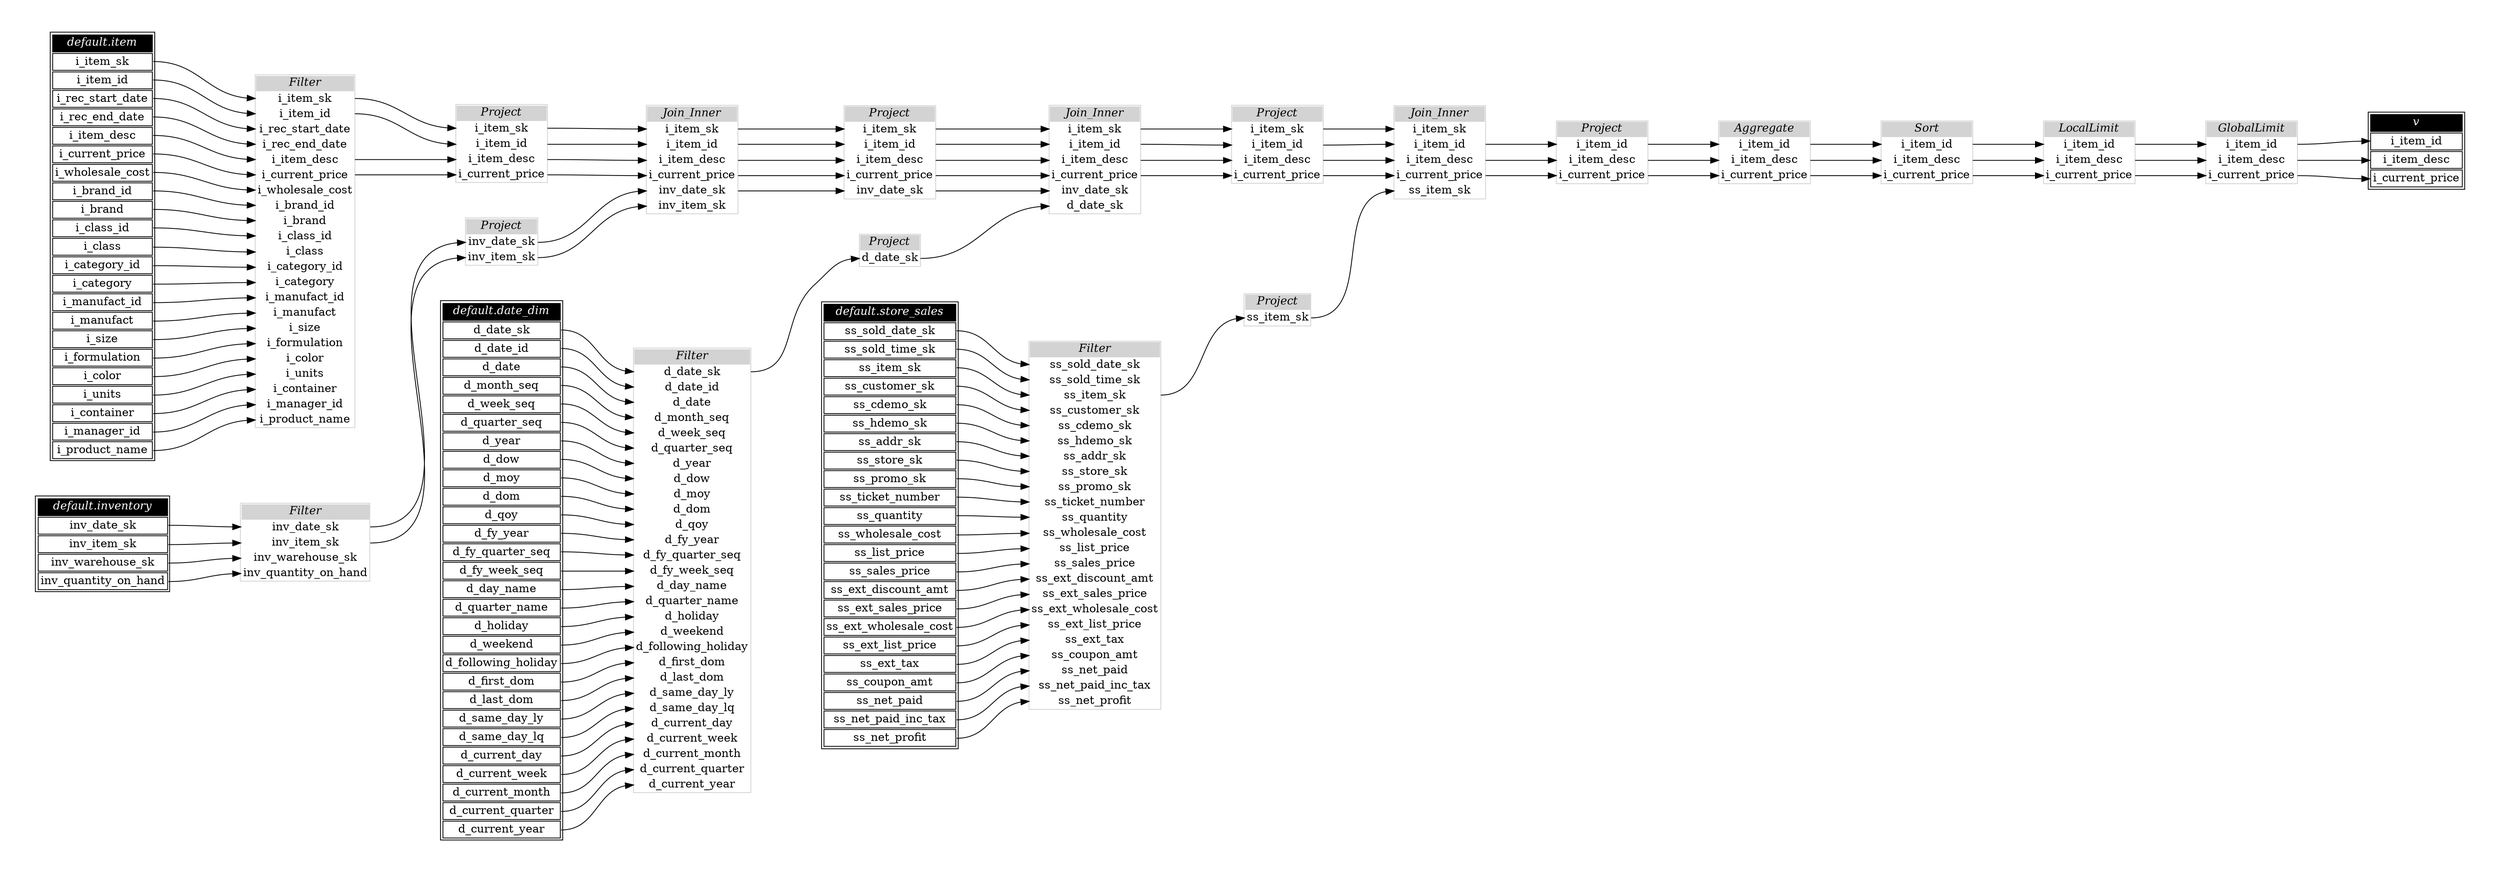 // Automatically generated by TPCDSFlowTestSuite


digraph {
  graph [pad="0.5" nodesep="0.5" ranksep="1" fontname="Helvetica" rankdir=LR];
  node [shape=plaintext]

  
"Aggregate_96694b7" [label=<
<table color="lightgray" border="1" cellborder="0" cellspacing="0">
  <tr><td bgcolor="lightgray" port="nodeName"><i>Aggregate</i></td></tr>
  <tr><td port="0">i_item_id</td></tr>
<tr><td port="1">i_item_desc</td></tr>
<tr><td port="2">i_current_price</td></tr>
</table>>];
     

"Filter_1408507" [label=<
<table color="lightgray" border="1" cellborder="0" cellspacing="0">
  <tr><td bgcolor="lightgray" port="nodeName"><i>Filter</i></td></tr>
  <tr><td port="0">d_date_sk</td></tr>
<tr><td port="1">d_date_id</td></tr>
<tr><td port="2">d_date</td></tr>
<tr><td port="3">d_month_seq</td></tr>
<tr><td port="4">d_week_seq</td></tr>
<tr><td port="5">d_quarter_seq</td></tr>
<tr><td port="6">d_year</td></tr>
<tr><td port="7">d_dow</td></tr>
<tr><td port="8">d_moy</td></tr>
<tr><td port="9">d_dom</td></tr>
<tr><td port="10">d_qoy</td></tr>
<tr><td port="11">d_fy_year</td></tr>
<tr><td port="12">d_fy_quarter_seq</td></tr>
<tr><td port="13">d_fy_week_seq</td></tr>
<tr><td port="14">d_day_name</td></tr>
<tr><td port="15">d_quarter_name</td></tr>
<tr><td port="16">d_holiday</td></tr>
<tr><td port="17">d_weekend</td></tr>
<tr><td port="18">d_following_holiday</td></tr>
<tr><td port="19">d_first_dom</td></tr>
<tr><td port="20">d_last_dom</td></tr>
<tr><td port="21">d_same_day_ly</td></tr>
<tr><td port="22">d_same_day_lq</td></tr>
<tr><td port="23">d_current_day</td></tr>
<tr><td port="24">d_current_week</td></tr>
<tr><td port="25">d_current_month</td></tr>
<tr><td port="26">d_current_quarter</td></tr>
<tr><td port="27">d_current_year</td></tr>
</table>>];
     

"Filter_2ffeab6" [label=<
<table color="lightgray" border="1" cellborder="0" cellspacing="0">
  <tr><td bgcolor="lightgray" port="nodeName"><i>Filter</i></td></tr>
  <tr><td port="0">ss_sold_date_sk</td></tr>
<tr><td port="1">ss_sold_time_sk</td></tr>
<tr><td port="2">ss_item_sk</td></tr>
<tr><td port="3">ss_customer_sk</td></tr>
<tr><td port="4">ss_cdemo_sk</td></tr>
<tr><td port="5">ss_hdemo_sk</td></tr>
<tr><td port="6">ss_addr_sk</td></tr>
<tr><td port="7">ss_store_sk</td></tr>
<tr><td port="8">ss_promo_sk</td></tr>
<tr><td port="9">ss_ticket_number</td></tr>
<tr><td port="10">ss_quantity</td></tr>
<tr><td port="11">ss_wholesale_cost</td></tr>
<tr><td port="12">ss_list_price</td></tr>
<tr><td port="13">ss_sales_price</td></tr>
<tr><td port="14">ss_ext_discount_amt</td></tr>
<tr><td port="15">ss_ext_sales_price</td></tr>
<tr><td port="16">ss_ext_wholesale_cost</td></tr>
<tr><td port="17">ss_ext_list_price</td></tr>
<tr><td port="18">ss_ext_tax</td></tr>
<tr><td port="19">ss_coupon_amt</td></tr>
<tr><td port="20">ss_net_paid</td></tr>
<tr><td port="21">ss_net_paid_inc_tax</td></tr>
<tr><td port="22">ss_net_profit</td></tr>
</table>>];
     

"Filter_489522d" [label=<
<table color="lightgray" border="1" cellborder="0" cellspacing="0">
  <tr><td bgcolor="lightgray" port="nodeName"><i>Filter</i></td></tr>
  <tr><td port="0">i_item_sk</td></tr>
<tr><td port="1">i_item_id</td></tr>
<tr><td port="2">i_rec_start_date</td></tr>
<tr><td port="3">i_rec_end_date</td></tr>
<tr><td port="4">i_item_desc</td></tr>
<tr><td port="5">i_current_price</td></tr>
<tr><td port="6">i_wholesale_cost</td></tr>
<tr><td port="7">i_brand_id</td></tr>
<tr><td port="8">i_brand</td></tr>
<tr><td port="9">i_class_id</td></tr>
<tr><td port="10">i_class</td></tr>
<tr><td port="11">i_category_id</td></tr>
<tr><td port="12">i_category</td></tr>
<tr><td port="13">i_manufact_id</td></tr>
<tr><td port="14">i_manufact</td></tr>
<tr><td port="15">i_size</td></tr>
<tr><td port="16">i_formulation</td></tr>
<tr><td port="17">i_color</td></tr>
<tr><td port="18">i_units</td></tr>
<tr><td port="19">i_container</td></tr>
<tr><td port="20">i_manager_id</td></tr>
<tr><td port="21">i_product_name</td></tr>
</table>>];
     

"Filter_af10187" [label=<
<table color="lightgray" border="1" cellborder="0" cellspacing="0">
  <tr><td bgcolor="lightgray" port="nodeName"><i>Filter</i></td></tr>
  <tr><td port="0">inv_date_sk</td></tr>
<tr><td port="1">inv_item_sk</td></tr>
<tr><td port="2">inv_warehouse_sk</td></tr>
<tr><td port="3">inv_quantity_on_hand</td></tr>
</table>>];
     

"GlobalLimit_f16977c" [label=<
<table color="lightgray" border="1" cellborder="0" cellspacing="0">
  <tr><td bgcolor="lightgray" port="nodeName"><i>GlobalLimit</i></td></tr>
  <tr><td port="0">i_item_id</td></tr>
<tr><td port="1">i_item_desc</td></tr>
<tr><td port="2">i_current_price</td></tr>
</table>>];
     

"Join_Inner_09decb6" [label=<
<table color="lightgray" border="1" cellborder="0" cellspacing="0">
  <tr><td bgcolor="lightgray" port="nodeName"><i>Join_Inner</i></td></tr>
  <tr><td port="0">i_item_sk</td></tr>
<tr><td port="1">i_item_id</td></tr>
<tr><td port="2">i_item_desc</td></tr>
<tr><td port="3">i_current_price</td></tr>
<tr><td port="4">inv_date_sk</td></tr>
<tr><td port="5">inv_item_sk</td></tr>
</table>>];
     

"Join_Inner_0f178d0" [label=<
<table color="lightgray" border="1" cellborder="0" cellspacing="0">
  <tr><td bgcolor="lightgray" port="nodeName"><i>Join_Inner</i></td></tr>
  <tr><td port="0">i_item_sk</td></tr>
<tr><td port="1">i_item_id</td></tr>
<tr><td port="2">i_item_desc</td></tr>
<tr><td port="3">i_current_price</td></tr>
<tr><td port="4">ss_item_sk</td></tr>
</table>>];
     

"Join_Inner_7329068" [label=<
<table color="lightgray" border="1" cellborder="0" cellspacing="0">
  <tr><td bgcolor="lightgray" port="nodeName"><i>Join_Inner</i></td></tr>
  <tr><td port="0">i_item_sk</td></tr>
<tr><td port="1">i_item_id</td></tr>
<tr><td port="2">i_item_desc</td></tr>
<tr><td port="3">i_current_price</td></tr>
<tr><td port="4">inv_date_sk</td></tr>
<tr><td port="5">d_date_sk</td></tr>
</table>>];
     

"LocalLimit_13e525a" [label=<
<table color="lightgray" border="1" cellborder="0" cellspacing="0">
  <tr><td bgcolor="lightgray" port="nodeName"><i>LocalLimit</i></td></tr>
  <tr><td port="0">i_item_id</td></tr>
<tr><td port="1">i_item_desc</td></tr>
<tr><td port="2">i_current_price</td></tr>
</table>>];
     

"Project_085d364" [label=<
<table color="lightgray" border="1" cellborder="0" cellspacing="0">
  <tr><td bgcolor="lightgray" port="nodeName"><i>Project</i></td></tr>
  <tr><td port="0">d_date_sk</td></tr>
</table>>];
     

"Project_2e10a67" [label=<
<table color="lightgray" border="1" cellborder="0" cellspacing="0">
  <tr><td bgcolor="lightgray" port="nodeName"><i>Project</i></td></tr>
  <tr><td port="0">i_item_sk</td></tr>
<tr><td port="1">i_item_id</td></tr>
<tr><td port="2">i_item_desc</td></tr>
<tr><td port="3">i_current_price</td></tr>
</table>>];
     

"Project_54e47f1" [label=<
<table color="lightgray" border="1" cellborder="0" cellspacing="0">
  <tr><td bgcolor="lightgray" port="nodeName"><i>Project</i></td></tr>
  <tr><td port="0">ss_item_sk</td></tr>
</table>>];
     

"Project_6ee3a73" [label=<
<table color="lightgray" border="1" cellborder="0" cellspacing="0">
  <tr><td bgcolor="lightgray" port="nodeName"><i>Project</i></td></tr>
  <tr><td port="0">i_item_id</td></tr>
<tr><td port="1">i_item_desc</td></tr>
<tr><td port="2">i_current_price</td></tr>
</table>>];
     

"Project_859f1a6" [label=<
<table color="lightgray" border="1" cellborder="0" cellspacing="0">
  <tr><td bgcolor="lightgray" port="nodeName"><i>Project</i></td></tr>
  <tr><td port="0">i_item_sk</td></tr>
<tr><td port="1">i_item_id</td></tr>
<tr><td port="2">i_item_desc</td></tr>
<tr><td port="3">i_current_price</td></tr>
</table>>];
     

"Project_b1f5cfb" [label=<
<table color="lightgray" border="1" cellborder="0" cellspacing="0">
  <tr><td bgcolor="lightgray" port="nodeName"><i>Project</i></td></tr>
  <tr><td port="0">i_item_sk</td></tr>
<tr><td port="1">i_item_id</td></tr>
<tr><td port="2">i_item_desc</td></tr>
<tr><td port="3">i_current_price</td></tr>
<tr><td port="4">inv_date_sk</td></tr>
</table>>];
     

"Project_cf1743a" [label=<
<table color="lightgray" border="1" cellborder="0" cellspacing="0">
  <tr><td bgcolor="lightgray" port="nodeName"><i>Project</i></td></tr>
  <tr><td port="0">inv_date_sk</td></tr>
<tr><td port="1">inv_item_sk</td></tr>
</table>>];
     

"Sort_038e7cc" [label=<
<table color="lightgray" border="1" cellborder="0" cellspacing="0">
  <tr><td bgcolor="lightgray" port="nodeName"><i>Sort</i></td></tr>
  <tr><td port="0">i_item_id</td></tr>
<tr><td port="1">i_item_desc</td></tr>
<tr><td port="2">i_current_price</td></tr>
</table>>];
     

"default.date_dim" [color="black" label=<
<table>
  <tr><td bgcolor="black" port="nodeName"><i><font color="white">default.date_dim</font></i></td></tr>
  <tr><td port="0">d_date_sk</td></tr>
<tr><td port="1">d_date_id</td></tr>
<tr><td port="2">d_date</td></tr>
<tr><td port="3">d_month_seq</td></tr>
<tr><td port="4">d_week_seq</td></tr>
<tr><td port="5">d_quarter_seq</td></tr>
<tr><td port="6">d_year</td></tr>
<tr><td port="7">d_dow</td></tr>
<tr><td port="8">d_moy</td></tr>
<tr><td port="9">d_dom</td></tr>
<tr><td port="10">d_qoy</td></tr>
<tr><td port="11">d_fy_year</td></tr>
<tr><td port="12">d_fy_quarter_seq</td></tr>
<tr><td port="13">d_fy_week_seq</td></tr>
<tr><td port="14">d_day_name</td></tr>
<tr><td port="15">d_quarter_name</td></tr>
<tr><td port="16">d_holiday</td></tr>
<tr><td port="17">d_weekend</td></tr>
<tr><td port="18">d_following_holiday</td></tr>
<tr><td port="19">d_first_dom</td></tr>
<tr><td port="20">d_last_dom</td></tr>
<tr><td port="21">d_same_day_ly</td></tr>
<tr><td port="22">d_same_day_lq</td></tr>
<tr><td port="23">d_current_day</td></tr>
<tr><td port="24">d_current_week</td></tr>
<tr><td port="25">d_current_month</td></tr>
<tr><td port="26">d_current_quarter</td></tr>
<tr><td port="27">d_current_year</td></tr>
</table>>];
     

"default.inventory" [color="black" label=<
<table>
  <tr><td bgcolor="black" port="nodeName"><i><font color="white">default.inventory</font></i></td></tr>
  <tr><td port="0">inv_date_sk</td></tr>
<tr><td port="1">inv_item_sk</td></tr>
<tr><td port="2">inv_warehouse_sk</td></tr>
<tr><td port="3">inv_quantity_on_hand</td></tr>
</table>>];
     

"default.item" [color="black" label=<
<table>
  <tr><td bgcolor="black" port="nodeName"><i><font color="white">default.item</font></i></td></tr>
  <tr><td port="0">i_item_sk</td></tr>
<tr><td port="1">i_item_id</td></tr>
<tr><td port="2">i_rec_start_date</td></tr>
<tr><td port="3">i_rec_end_date</td></tr>
<tr><td port="4">i_item_desc</td></tr>
<tr><td port="5">i_current_price</td></tr>
<tr><td port="6">i_wholesale_cost</td></tr>
<tr><td port="7">i_brand_id</td></tr>
<tr><td port="8">i_brand</td></tr>
<tr><td port="9">i_class_id</td></tr>
<tr><td port="10">i_class</td></tr>
<tr><td port="11">i_category_id</td></tr>
<tr><td port="12">i_category</td></tr>
<tr><td port="13">i_manufact_id</td></tr>
<tr><td port="14">i_manufact</td></tr>
<tr><td port="15">i_size</td></tr>
<tr><td port="16">i_formulation</td></tr>
<tr><td port="17">i_color</td></tr>
<tr><td port="18">i_units</td></tr>
<tr><td port="19">i_container</td></tr>
<tr><td port="20">i_manager_id</td></tr>
<tr><td port="21">i_product_name</td></tr>
</table>>];
     

"default.store_sales" [color="black" label=<
<table>
  <tr><td bgcolor="black" port="nodeName"><i><font color="white">default.store_sales</font></i></td></tr>
  <tr><td port="0">ss_sold_date_sk</td></tr>
<tr><td port="1">ss_sold_time_sk</td></tr>
<tr><td port="2">ss_item_sk</td></tr>
<tr><td port="3">ss_customer_sk</td></tr>
<tr><td port="4">ss_cdemo_sk</td></tr>
<tr><td port="5">ss_hdemo_sk</td></tr>
<tr><td port="6">ss_addr_sk</td></tr>
<tr><td port="7">ss_store_sk</td></tr>
<tr><td port="8">ss_promo_sk</td></tr>
<tr><td port="9">ss_ticket_number</td></tr>
<tr><td port="10">ss_quantity</td></tr>
<tr><td port="11">ss_wholesale_cost</td></tr>
<tr><td port="12">ss_list_price</td></tr>
<tr><td port="13">ss_sales_price</td></tr>
<tr><td port="14">ss_ext_discount_amt</td></tr>
<tr><td port="15">ss_ext_sales_price</td></tr>
<tr><td port="16">ss_ext_wholesale_cost</td></tr>
<tr><td port="17">ss_ext_list_price</td></tr>
<tr><td port="18">ss_ext_tax</td></tr>
<tr><td port="19">ss_coupon_amt</td></tr>
<tr><td port="20">ss_net_paid</td></tr>
<tr><td port="21">ss_net_paid_inc_tax</td></tr>
<tr><td port="22">ss_net_profit</td></tr>
</table>>];
     

"v" [color="black" label=<
<table>
  <tr><td bgcolor="black" port="nodeName"><i><font color="white">v</font></i></td></tr>
  <tr><td port="0">i_item_id</td></tr>
<tr><td port="1">i_item_desc</td></tr>
<tr><td port="2">i_current_price</td></tr>
</table>>];
     
  "Aggregate_96694b7":0 -> "Sort_038e7cc":0;
"Aggregate_96694b7":1 -> "Sort_038e7cc":1;
"Aggregate_96694b7":2 -> "Sort_038e7cc":2;
"Filter_1408507":0 -> "Project_085d364":0;
"Filter_2ffeab6":2 -> "Project_54e47f1":0;
"Filter_489522d":0 -> "Project_2e10a67":0;
"Filter_489522d":1 -> "Project_2e10a67":1;
"Filter_489522d":4 -> "Project_2e10a67":2;
"Filter_489522d":5 -> "Project_2e10a67":3;
"Filter_af10187":0 -> "Project_cf1743a":0;
"Filter_af10187":1 -> "Project_cf1743a":1;
"GlobalLimit_f16977c":0 -> "v":0;
"GlobalLimit_f16977c":1 -> "v":1;
"GlobalLimit_f16977c":2 -> "v":2;
"Join_Inner_09decb6":0 -> "Project_b1f5cfb":0;
"Join_Inner_09decb6":1 -> "Project_b1f5cfb":1;
"Join_Inner_09decb6":2 -> "Project_b1f5cfb":2;
"Join_Inner_09decb6":3 -> "Project_b1f5cfb":3;
"Join_Inner_09decb6":4 -> "Project_b1f5cfb":4;
"Join_Inner_0f178d0":1 -> "Project_6ee3a73":0;
"Join_Inner_0f178d0":2 -> "Project_6ee3a73":1;
"Join_Inner_0f178d0":3 -> "Project_6ee3a73":2;
"Join_Inner_7329068":0 -> "Project_859f1a6":0;
"Join_Inner_7329068":1 -> "Project_859f1a6":1;
"Join_Inner_7329068":2 -> "Project_859f1a6":2;
"Join_Inner_7329068":3 -> "Project_859f1a6":3;
"LocalLimit_13e525a":0 -> "GlobalLimit_f16977c":0;
"LocalLimit_13e525a":1 -> "GlobalLimit_f16977c":1;
"LocalLimit_13e525a":2 -> "GlobalLimit_f16977c":2;
"Project_085d364":0 -> "Join_Inner_7329068":5;
"Project_2e10a67":0 -> "Join_Inner_09decb6":0;
"Project_2e10a67":1 -> "Join_Inner_09decb6":1;
"Project_2e10a67":2 -> "Join_Inner_09decb6":2;
"Project_2e10a67":3 -> "Join_Inner_09decb6":3;
"Project_54e47f1":0 -> "Join_Inner_0f178d0":4;
"Project_6ee3a73":0 -> "Aggregate_96694b7":0;
"Project_6ee3a73":1 -> "Aggregate_96694b7":1;
"Project_6ee3a73":2 -> "Aggregate_96694b7":2;
"Project_859f1a6":0 -> "Join_Inner_0f178d0":0;
"Project_859f1a6":1 -> "Join_Inner_0f178d0":1;
"Project_859f1a6":2 -> "Join_Inner_0f178d0":2;
"Project_859f1a6":3 -> "Join_Inner_0f178d0":3;
"Project_b1f5cfb":0 -> "Join_Inner_7329068":0;
"Project_b1f5cfb":1 -> "Join_Inner_7329068":1;
"Project_b1f5cfb":2 -> "Join_Inner_7329068":2;
"Project_b1f5cfb":3 -> "Join_Inner_7329068":3;
"Project_b1f5cfb":4 -> "Join_Inner_7329068":4;
"Project_cf1743a":0 -> "Join_Inner_09decb6":4;
"Project_cf1743a":1 -> "Join_Inner_09decb6":5;
"Sort_038e7cc":0 -> "LocalLimit_13e525a":0;
"Sort_038e7cc":1 -> "LocalLimit_13e525a":1;
"Sort_038e7cc":2 -> "LocalLimit_13e525a":2;
"default.date_dim":0 -> "Filter_1408507":0;
"default.date_dim":1 -> "Filter_1408507":1;
"default.date_dim":10 -> "Filter_1408507":10;
"default.date_dim":11 -> "Filter_1408507":11;
"default.date_dim":12 -> "Filter_1408507":12;
"default.date_dim":13 -> "Filter_1408507":13;
"default.date_dim":14 -> "Filter_1408507":14;
"default.date_dim":15 -> "Filter_1408507":15;
"default.date_dim":16 -> "Filter_1408507":16;
"default.date_dim":17 -> "Filter_1408507":17;
"default.date_dim":18 -> "Filter_1408507":18;
"default.date_dim":19 -> "Filter_1408507":19;
"default.date_dim":2 -> "Filter_1408507":2;
"default.date_dim":20 -> "Filter_1408507":20;
"default.date_dim":21 -> "Filter_1408507":21;
"default.date_dim":22 -> "Filter_1408507":22;
"default.date_dim":23 -> "Filter_1408507":23;
"default.date_dim":24 -> "Filter_1408507":24;
"default.date_dim":25 -> "Filter_1408507":25;
"default.date_dim":26 -> "Filter_1408507":26;
"default.date_dim":27 -> "Filter_1408507":27;
"default.date_dim":3 -> "Filter_1408507":3;
"default.date_dim":4 -> "Filter_1408507":4;
"default.date_dim":5 -> "Filter_1408507":5;
"default.date_dim":6 -> "Filter_1408507":6;
"default.date_dim":7 -> "Filter_1408507":7;
"default.date_dim":8 -> "Filter_1408507":8;
"default.date_dim":9 -> "Filter_1408507":9;
"default.inventory":0 -> "Filter_af10187":0;
"default.inventory":1 -> "Filter_af10187":1;
"default.inventory":2 -> "Filter_af10187":2;
"default.inventory":3 -> "Filter_af10187":3;
"default.item":0 -> "Filter_489522d":0;
"default.item":1 -> "Filter_489522d":1;
"default.item":10 -> "Filter_489522d":10;
"default.item":11 -> "Filter_489522d":11;
"default.item":12 -> "Filter_489522d":12;
"default.item":13 -> "Filter_489522d":13;
"default.item":14 -> "Filter_489522d":14;
"default.item":15 -> "Filter_489522d":15;
"default.item":16 -> "Filter_489522d":16;
"default.item":17 -> "Filter_489522d":17;
"default.item":18 -> "Filter_489522d":18;
"default.item":19 -> "Filter_489522d":19;
"default.item":2 -> "Filter_489522d":2;
"default.item":20 -> "Filter_489522d":20;
"default.item":21 -> "Filter_489522d":21;
"default.item":3 -> "Filter_489522d":3;
"default.item":4 -> "Filter_489522d":4;
"default.item":5 -> "Filter_489522d":5;
"default.item":6 -> "Filter_489522d":6;
"default.item":7 -> "Filter_489522d":7;
"default.item":8 -> "Filter_489522d":8;
"default.item":9 -> "Filter_489522d":9;
"default.store_sales":0 -> "Filter_2ffeab6":0;
"default.store_sales":1 -> "Filter_2ffeab6":1;
"default.store_sales":10 -> "Filter_2ffeab6":10;
"default.store_sales":11 -> "Filter_2ffeab6":11;
"default.store_sales":12 -> "Filter_2ffeab6":12;
"default.store_sales":13 -> "Filter_2ffeab6":13;
"default.store_sales":14 -> "Filter_2ffeab6":14;
"default.store_sales":15 -> "Filter_2ffeab6":15;
"default.store_sales":16 -> "Filter_2ffeab6":16;
"default.store_sales":17 -> "Filter_2ffeab6":17;
"default.store_sales":18 -> "Filter_2ffeab6":18;
"default.store_sales":19 -> "Filter_2ffeab6":19;
"default.store_sales":2 -> "Filter_2ffeab6":2;
"default.store_sales":20 -> "Filter_2ffeab6":20;
"default.store_sales":21 -> "Filter_2ffeab6":21;
"default.store_sales":22 -> "Filter_2ffeab6":22;
"default.store_sales":3 -> "Filter_2ffeab6":3;
"default.store_sales":4 -> "Filter_2ffeab6":4;
"default.store_sales":5 -> "Filter_2ffeab6":5;
"default.store_sales":6 -> "Filter_2ffeab6":6;
"default.store_sales":7 -> "Filter_2ffeab6":7;
"default.store_sales":8 -> "Filter_2ffeab6":8;
"default.store_sales":9 -> "Filter_2ffeab6":9;
}
       